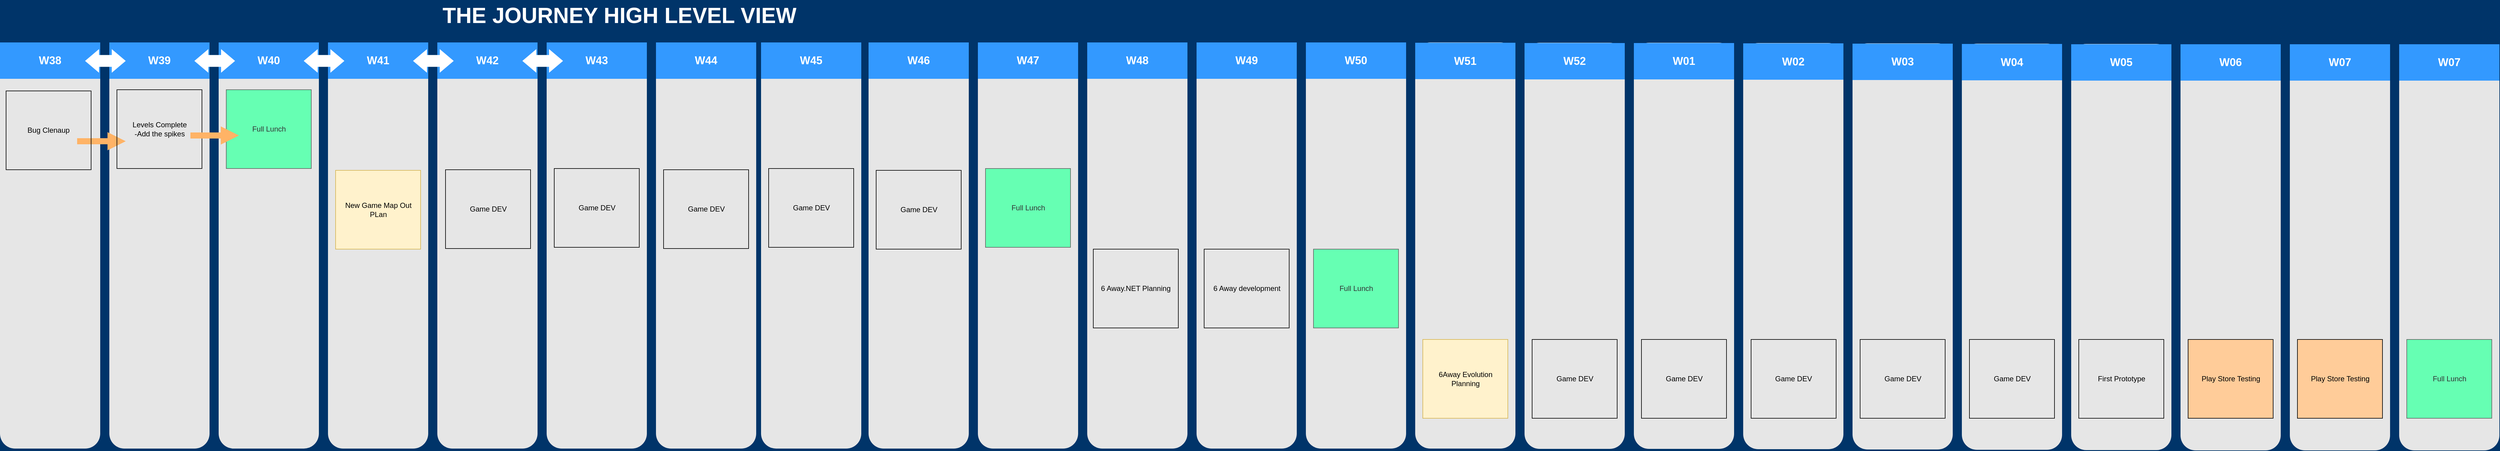 <mxfile version="20.3.2" type="github">
  <diagram id="6a731a19-8d31-9384-78a2-239565b7b9f0" name="Page-1">
    <mxGraphModel dx="1038" dy="571" grid="1" gridSize="10" guides="1" tooltips="1" connect="1" arrows="1" fold="1" page="1" pageScale="1" pageWidth="1169" pageHeight="827" background="#003469" math="0" shadow="0">
      <root>
        <mxCell id="0" />
        <mxCell id="1" parent="0" />
        <mxCell id="-AsEMjzGTClLhq3RKt_I-2134" value="" style="rounded=1;whiteSpace=wrap;html=1;dashed=1;strokeColor=none;strokeWidth=2;fillColor=#E6E6E6;fontFamily=Verdana;fontSize=12;fontColor=#00BEF2" parent="1" vertex="1">
          <mxGeometry x="3630" y="123" width="165" height="670" as="geometry" />
        </mxCell>
        <mxCell id="-AsEMjzGTClLhq3RKt_I-2102" value="" style="rounded=1;whiteSpace=wrap;html=1;dashed=1;strokeColor=none;strokeWidth=2;fillColor=#E6E6E6;fontFamily=Verdana;fontSize=12;fontColor=#00BEF2" parent="1" vertex="1">
          <mxGeometry x="2550" y="120.5" width="165" height="670" as="geometry" />
        </mxCell>
        <mxCell id="-AsEMjzGTClLhq3RKt_I-2098" value="" style="rounded=1;whiteSpace=wrap;html=1;dashed=1;strokeColor=none;strokeWidth=2;fillColor=#E6E6E6;fontFamily=Verdana;fontSize=12;fontColor=#00BEF2" parent="1" vertex="1">
          <mxGeometry x="2190" y="120" width="165" height="670" as="geometry" />
        </mxCell>
        <mxCell id="-AsEMjzGTClLhq3RKt_I-2096" value="" style="rounded=1;whiteSpace=wrap;html=1;dashed=1;strokeColor=none;strokeWidth=2;fillColor=#E6E6E6;fontFamily=Verdana;fontSize=12;fontColor=#00BEF2" parent="1" vertex="1">
          <mxGeometry x="2010" y="120" width="165" height="670" as="geometry" />
        </mxCell>
        <mxCell id="-AsEMjzGTClLhq3RKt_I-2094" value="" style="rounded=1;whiteSpace=wrap;html=1;dashed=1;strokeColor=none;strokeWidth=2;fillColor=#E6E6E6;fontFamily=Verdana;fontSize=12;fontColor=#00BEF2" parent="1" vertex="1">
          <mxGeometry x="1830" y="120" width="165" height="670" as="geometry" />
        </mxCell>
        <mxCell id="-AsEMjzGTClLhq3RKt_I-2092" value="" style="rounded=1;whiteSpace=wrap;html=1;dashed=1;strokeColor=none;strokeWidth=2;fillColor=#E6E6E6;fontFamily=Verdana;fontSize=12;fontColor=#00BEF2" parent="1" vertex="1">
          <mxGeometry x="1650" y="120" width="165" height="670" as="geometry" />
        </mxCell>
        <mxCell id="-AsEMjzGTClLhq3RKt_I-2090" value="" style="rounded=1;whiteSpace=wrap;html=1;dashed=1;strokeColor=none;strokeWidth=2;fillColor=#E6E6E6;fontFamily=Verdana;fontSize=12;fontColor=#00BEF2" parent="1" vertex="1">
          <mxGeometry x="1470" y="120" width="165" height="670" as="geometry" />
        </mxCell>
        <mxCell id="2019" value="" style="rounded=1;whiteSpace=wrap;html=1;dashed=1;strokeColor=none;strokeWidth=2;fillColor=#E6E6E6;fontFamily=Verdana;fontSize=12;fontColor=#00BEF2" parent="1" vertex="1">
          <mxGeometry x="40" y="120" width="165" height="670" as="geometry" />
        </mxCell>
        <mxCell id="2020" value="" style="rounded=1;whiteSpace=wrap;html=1;dashed=1;strokeColor=none;strokeWidth=2;fillColor=#E6E6E6;fontFamily=Verdana;fontSize=12;fontColor=#00BEF2" parent="1" vertex="1">
          <mxGeometry x="220" y="120" width="165" height="670" as="geometry" />
        </mxCell>
        <mxCell id="2021" value="" style="rounded=1;whiteSpace=wrap;html=1;dashed=1;strokeColor=none;strokeWidth=2;fillColor=#E6E6E6;fontFamily=Verdana;fontSize=12;fontColor=#00BEF2" parent="1" vertex="1">
          <mxGeometry x="400" y="120" width="165" height="670" as="geometry" />
        </mxCell>
        <mxCell id="2022" value="" style="rounded=1;whiteSpace=wrap;html=1;dashed=1;strokeColor=none;strokeWidth=2;fillColor=#E6E6E6;fontFamily=Verdana;fontSize=12;fontColor=#00BEF2" parent="1" vertex="1">
          <mxGeometry x="580" y="120" width="165" height="670" as="geometry" />
        </mxCell>
        <mxCell id="2023" value="" style="rounded=1;whiteSpace=wrap;html=1;dashed=1;strokeColor=none;strokeWidth=2;fillColor=#E6E6E6;fontFamily=Verdana;fontSize=12;fontColor=#00BEF2" parent="1" vertex="1">
          <mxGeometry x="760" y="120" width="165" height="670" as="geometry" />
        </mxCell>
        <mxCell id="2024" value="" style="rounded=1;whiteSpace=wrap;html=1;dashed=1;strokeColor=none;strokeWidth=2;fillColor=#E6E6E6;fontFamily=Verdana;fontSize=12;fontColor=#00BEF2" parent="1" vertex="1">
          <mxGeometry x="940" y="120" width="165" height="670" as="geometry" />
        </mxCell>
        <mxCell id="2025" value="W38" style="whiteSpace=wrap;html=1;dashed=1;strokeColor=none;strokeWidth=2;fillColor=#3399FF;fontFamily=Helvetica;fontSize=18;fontColor=#FFFFFF;fontStyle=1" parent="1" vertex="1">
          <mxGeometry x="40" y="120" width="165" height="60" as="geometry" />
        </mxCell>
        <mxCell id="2026" value="W39" style="whiteSpace=wrap;html=1;dashed=1;strokeColor=none;strokeWidth=2;fillColor=#3399FF;fontFamily=Helvetica;fontSize=18;fontColor=#FFFFFF;fontStyle=1" parent="1" vertex="1">
          <mxGeometry x="220" y="120" width="165" height="60" as="geometry" />
        </mxCell>
        <mxCell id="2027" value="W40" style="whiteSpace=wrap;html=1;dashed=1;strokeColor=none;strokeWidth=2;fillColor=#3399FF;fontFamily=Helvetica;fontSize=18;fontColor=#FFFFFF;fontStyle=1" parent="1" vertex="1">
          <mxGeometry x="400" y="120" width="165" height="60" as="geometry" />
        </mxCell>
        <mxCell id="2028" value="W41" style="whiteSpace=wrap;html=1;dashed=1;strokeColor=none;strokeWidth=2;fillColor=#3399FF;fontFamily=Helvetica;fontSize=18;fontColor=#FFFFFF;fontStyle=1" parent="1" vertex="1">
          <mxGeometry x="580" y="120" width="165" height="60" as="geometry" />
        </mxCell>
        <mxCell id="2029" value="W42" style="whiteSpace=wrap;html=1;dashed=1;strokeColor=none;strokeWidth=2;fillColor=#3399FF;fontFamily=Helvetica;fontSize=18;fontColor=#FFFFFF;fontStyle=1" parent="1" vertex="1">
          <mxGeometry x="760" y="120" width="165" height="60" as="geometry" />
        </mxCell>
        <mxCell id="2030" value="W43" style="whiteSpace=wrap;html=1;dashed=1;strokeColor=none;strokeWidth=2;fillColor=#3399FF;fontFamily=Helvetica;fontSize=18;fontColor=#FFFFFF;fontStyle=1" parent="1" vertex="1">
          <mxGeometry x="940" y="120" width="165" height="60" as="geometry" />
        </mxCell>
        <mxCell id="2031" value="" style="shape=mxgraph.arrows.two_way_arrow_horizontal;html=1;verticalLabelPosition=bottom;verticalAlign=top;strokeWidth=2;strokeColor=none;dashed=1;fillColor=#FFFFFF;fontFamily=Verdana;fontSize=12;fontColor=#00BEF2" parent="1" vertex="1">
          <mxGeometry x="180" y="131" width="67" height="39" as="geometry" />
        </mxCell>
        <mxCell id="2032" value="" style="shape=mxgraph.arrows.two_way_arrow_horizontal;html=1;verticalLabelPosition=bottom;verticalAlign=top;strokeWidth=2;strokeColor=none;dashed=1;fillColor=#FFFFFF;fontFamily=Verdana;fontSize=12;fontColor=#00BEF2" parent="1" vertex="1">
          <mxGeometry x="360" y="131" width="67" height="39" as="geometry" />
        </mxCell>
        <mxCell id="2033" value="" style="shape=mxgraph.arrows.two_way_arrow_horizontal;html=1;verticalLabelPosition=bottom;verticalAlign=top;strokeWidth=2;strokeColor=none;dashed=1;fillColor=#FFFFFF;fontFamily=Verdana;fontSize=12;fontColor=#00BEF2" parent="1" vertex="1">
          <mxGeometry x="540" y="131" width="67" height="39" as="geometry" />
        </mxCell>
        <mxCell id="2034" value="" style="shape=mxgraph.arrows.two_way_arrow_horizontal;html=1;verticalLabelPosition=bottom;verticalAlign=top;strokeWidth=2;strokeColor=none;dashed=1;fillColor=#FFFFFF;fontFamily=Verdana;fontSize=12;fontColor=#00BEF2" parent="1" vertex="1">
          <mxGeometry x="720" y="131" width="67" height="39" as="geometry" />
        </mxCell>
        <mxCell id="2035" value="" style="shape=mxgraph.arrows.two_way_arrow_horizontal;html=1;verticalLabelPosition=bottom;verticalAlign=top;strokeWidth=2;strokeColor=none;dashed=1;fillColor=#FFFFFF;fontFamily=Verdana;fontSize=12;fontColor=#00BEF2" parent="1" vertex="1">
          <mxGeometry x="900" y="131" width="67" height="39" as="geometry" />
        </mxCell>
        <mxCell id="2047" value="THE JOURNEY HIGH LEVEL VIEW" style="text;html=1;strokeColor=none;fillColor=none;align=center;verticalAlign=middle;whiteSpace=wrap;overflow=hidden;dashed=1;fontSize=36;fontColor=#FFFFFF;fontFamily=Helvetica;fontStyle=1" parent="1" vertex="1">
          <mxGeometry x="530" y="50" width="1060" height="50" as="geometry" />
        </mxCell>
        <mxCell id="2075" value="" style="arrow;html=1;endArrow=block;endFill=1;strokeColor=none;strokeWidth=4;fontFamily=Helvetica;fontSize=36;fontColor=#FFB366;fillColor=#FFB366;" parent="1" edge="1">
          <mxGeometry width="100" height="100" relative="1" as="geometry">
            <mxPoint x="167" y="283" as="sourcePoint" />
            <mxPoint x="247" y="283" as="targetPoint" />
          </mxGeometry>
        </mxCell>
        <mxCell id="-AsEMjzGTClLhq3RKt_I-2086" value="" style="rounded=1;whiteSpace=wrap;html=1;dashed=1;strokeColor=none;strokeWidth=2;fillColor=#E6E6E6;fontFamily=Verdana;fontSize=12;fontColor=#00BEF2" parent="1" vertex="1">
          <mxGeometry x="1120" y="120" width="165" height="670" as="geometry" />
        </mxCell>
        <mxCell id="-AsEMjzGTClLhq3RKt_I-2085" value="W44" style="whiteSpace=wrap;html=1;dashed=1;strokeColor=none;strokeWidth=2;fillColor=#3399FF;fontFamily=Helvetica;fontSize=18;fontColor=#FFFFFF;fontStyle=1" parent="1" vertex="1">
          <mxGeometry x="1120" y="120" width="165" height="60" as="geometry" />
        </mxCell>
        <mxCell id="-AsEMjzGTClLhq3RKt_I-2088" value="" style="rounded=1;whiteSpace=wrap;html=1;dashed=1;strokeColor=none;strokeWidth=2;fillColor=#E6E6E6;fontFamily=Verdana;fontSize=12;fontColor=#00BEF2" parent="1" vertex="1">
          <mxGeometry x="1293" y="120" width="165" height="670" as="geometry" />
        </mxCell>
        <mxCell id="-AsEMjzGTClLhq3RKt_I-2087" value="W45" style="whiteSpace=wrap;html=1;dashed=1;strokeColor=none;strokeWidth=2;fillColor=#3399FF;fontFamily=Helvetica;fontSize=18;fontColor=#FFFFFF;fontStyle=1" parent="1" vertex="1">
          <mxGeometry x="1293" y="120" width="165" height="60" as="geometry" />
        </mxCell>
        <mxCell id="-AsEMjzGTClLhq3RKt_I-2089" value="W46" style="whiteSpace=wrap;html=1;dashed=1;strokeColor=none;strokeWidth=2;fillColor=#3399FF;fontFamily=Helvetica;fontSize=18;fontColor=#FFFFFF;fontStyle=1" parent="1" vertex="1">
          <mxGeometry x="1470" y="120" width="165" height="60" as="geometry" />
        </mxCell>
        <mxCell id="-AsEMjzGTClLhq3RKt_I-2091" value="W47" style="whiteSpace=wrap;html=1;dashed=1;strokeColor=none;strokeWidth=2;fillColor=#3399FF;fontFamily=Helvetica;fontSize=18;fontColor=#FFFFFF;fontStyle=1" parent="1" vertex="1">
          <mxGeometry x="1650" y="120" width="165" height="60" as="geometry" />
        </mxCell>
        <mxCell id="-AsEMjzGTClLhq3RKt_I-2093" value="W48" style="whiteSpace=wrap;html=1;dashed=1;strokeColor=none;strokeWidth=2;fillColor=#3399FF;fontFamily=Helvetica;fontSize=18;fontColor=#FFFFFF;fontStyle=1" parent="1" vertex="1">
          <mxGeometry x="1830" y="120" width="165" height="60" as="geometry" />
        </mxCell>
        <mxCell id="-AsEMjzGTClLhq3RKt_I-2095" value="W49" style="whiteSpace=wrap;html=1;dashed=1;strokeColor=none;strokeWidth=2;fillColor=#3399FF;fontFamily=Helvetica;fontSize=18;fontColor=#FFFFFF;fontStyle=1" parent="1" vertex="1">
          <mxGeometry x="2010" y="120" width="165" height="60" as="geometry" />
        </mxCell>
        <mxCell id="-AsEMjzGTClLhq3RKt_I-2099" value="" style="rounded=1;whiteSpace=wrap;html=1;dashed=1;strokeColor=none;strokeWidth=2;fillColor=#E6E6E6;fontFamily=Verdana;fontSize=12;fontColor=#00BEF2" parent="1" vertex="1">
          <mxGeometry x="2370" y="120" width="165" height="670" as="geometry" />
        </mxCell>
        <mxCell id="-AsEMjzGTClLhq3RKt_I-2097" value="W51" style="whiteSpace=wrap;html=1;dashed=1;strokeColor=none;strokeWidth=2;fillColor=#3399FF;fontFamily=Helvetica;fontSize=18;fontColor=#FFFFFF;fontStyle=1" parent="1" vertex="1">
          <mxGeometry x="2370" y="120.5" width="165" height="60" as="geometry" />
        </mxCell>
        <mxCell id="-AsEMjzGTClLhq3RKt_I-2100" value="W50" style="whiteSpace=wrap;html=1;dashed=1;strokeColor=none;strokeWidth=2;fillColor=#3399FF;fontFamily=Helvetica;fontSize=18;fontColor=#FFFFFF;fontStyle=1" parent="1" vertex="1">
          <mxGeometry x="2190" y="120" width="165" height="60" as="geometry" />
        </mxCell>
        <mxCell id="-AsEMjzGTClLhq3RKt_I-2101" value="W52" style="whiteSpace=wrap;html=1;dashed=1;strokeColor=none;strokeWidth=2;fillColor=#3399FF;fontFamily=Helvetica;fontSize=18;fontColor=#FFFFFF;fontStyle=1" parent="1" vertex="1">
          <mxGeometry x="2550" y="121" width="165" height="60" as="geometry" />
        </mxCell>
        <mxCell id="-AsEMjzGTClLhq3RKt_I-2104" value="Bug Clenaup" style="text;html=1;strokeColor=default;fillColor=none;align=center;verticalAlign=middle;whiteSpace=wrap;rounded=0;" parent="1" vertex="1">
          <mxGeometry x="50" y="200" width="140" height="130" as="geometry" />
        </mxCell>
        <mxCell id="-AsEMjzGTClLhq3RKt_I-2105" value="Levels Complete&lt;br&gt;-Add the spikes" style="text;html=1;strokeColor=default;fillColor=none;align=center;verticalAlign=middle;whiteSpace=wrap;rounded=0;" parent="1" vertex="1">
          <mxGeometry x="232.5" y="198" width="140" height="130" as="geometry" />
        </mxCell>
        <mxCell id="-AsEMjzGTClLhq3RKt_I-2106" value="Full Lunch" style="text;html=1;strokeColor=#666666;fillColor=#66FFB3;align=center;verticalAlign=middle;whiteSpace=wrap;rounded=0;fontColor=#333333;" parent="1" vertex="1">
          <mxGeometry x="412.5" y="198" width="140" height="130" as="geometry" />
        </mxCell>
        <mxCell id="2076" value="" style="arrow;html=1;endArrow=block;endFill=1;strokeColor=none;strokeWidth=4;fontFamily=Helvetica;fontSize=36;fontColor=#FFB366;fillColor=#FFB366;opacity=100" parent="1" edge="1">
          <mxGeometry width="100" height="100" relative="1" as="geometry">
            <mxPoint x="353.5" y="273.46" as="sourcePoint" />
            <mxPoint x="433.5" y="273.46" as="targetPoint" />
          </mxGeometry>
        </mxCell>
        <mxCell id="-AsEMjzGTClLhq3RKt_I-2107" value="New Game Map Out PLan" style="text;html=1;strokeColor=#d6b656;fillColor=#fff2cc;align=center;verticalAlign=middle;whiteSpace=wrap;rounded=0;" parent="1" vertex="1">
          <mxGeometry x="592.5" y="331" width="140" height="130" as="geometry" />
        </mxCell>
        <mxCell id="-AsEMjzGTClLhq3RKt_I-2108" value="Game DEV" style="text;html=1;strokeColor=default;fillColor=none;align=center;verticalAlign=middle;whiteSpace=wrap;rounded=0;" parent="1" vertex="1">
          <mxGeometry x="773.5" y="330" width="140" height="130" as="geometry" />
        </mxCell>
        <mxCell id="-AsEMjzGTClLhq3RKt_I-2109" value="Game DEV" style="text;html=1;strokeColor=default;fillColor=none;align=center;verticalAlign=middle;whiteSpace=wrap;rounded=0;" parent="1" vertex="1">
          <mxGeometry x="952.5" y="328" width="140" height="130" as="geometry" />
        </mxCell>
        <mxCell id="-AsEMjzGTClLhq3RKt_I-2110" value="Game DEV" style="text;html=1;strokeColor=default;fillColor=none;align=center;verticalAlign=middle;whiteSpace=wrap;rounded=0;" parent="1" vertex="1">
          <mxGeometry x="1132.5" y="330" width="140" height="130" as="geometry" />
        </mxCell>
        <mxCell id="-AsEMjzGTClLhq3RKt_I-2111" value="Game DEV" style="text;html=1;strokeColor=default;fillColor=none;align=center;verticalAlign=middle;whiteSpace=wrap;rounded=0;" parent="1" vertex="1">
          <mxGeometry x="1305.5" y="328" width="140" height="130" as="geometry" />
        </mxCell>
        <mxCell id="-AsEMjzGTClLhq3RKt_I-2112" value="6 Away.NET Planning" style="text;html=1;strokeColor=default;fillColor=none;align=center;verticalAlign=middle;whiteSpace=wrap;rounded=0;" parent="1" vertex="1">
          <mxGeometry x="1840" y="461" width="140" height="130" as="geometry" />
        </mxCell>
        <mxCell id="-AsEMjzGTClLhq3RKt_I-2113" value="Play Store Testing" style="text;html=1;strokeColor=default;fillColor=#FFCC99;align=center;verticalAlign=middle;whiteSpace=wrap;rounded=0;" parent="1" vertex="1">
          <mxGeometry x="3642.5" y="610" width="140" height="130" as="geometry" />
        </mxCell>
        <mxCell id="-AsEMjzGTClLhq3RKt_I-2114" value="Full Lunch" style="text;html=1;strokeColor=#666666;fillColor=#66FFB3;align=center;verticalAlign=middle;whiteSpace=wrap;rounded=0;fontColor=#333333;" parent="1" vertex="1">
          <mxGeometry x="1662.5" y="328" width="140" height="130" as="geometry" />
        </mxCell>
        <mxCell id="-AsEMjzGTClLhq3RKt_I-2115" value="6 Away development" style="text;html=1;strokeColor=default;fillColor=none;align=center;verticalAlign=middle;whiteSpace=wrap;rounded=0;" parent="1" vertex="1">
          <mxGeometry x="2022.5" y="461" width="140" height="130" as="geometry" />
        </mxCell>
        <mxCell id="-AsEMjzGTClLhq3RKt_I-2116" value="Full Lunch" style="text;html=1;strokeColor=#666666;fillColor=#66FFB3;align=center;verticalAlign=middle;whiteSpace=wrap;rounded=0;fontColor=#333333;" parent="1" vertex="1">
          <mxGeometry x="2202.5" y="461" width="140" height="130" as="geometry" />
        </mxCell>
        <mxCell id="-AsEMjzGTClLhq3RKt_I-2118" value="" style="rounded=1;whiteSpace=wrap;html=1;dashed=1;strokeColor=none;strokeWidth=2;fillColor=#E6E6E6;fontFamily=Verdana;fontSize=12;fontColor=#00BEF2" parent="1" vertex="1">
          <mxGeometry x="2730" y="120.5" width="165" height="670" as="geometry" />
        </mxCell>
        <mxCell id="-AsEMjzGTClLhq3RKt_I-2117" value="W01" style="whiteSpace=wrap;html=1;dashed=1;strokeColor=none;strokeWidth=2;fillColor=#3399FF;fontFamily=Helvetica;fontSize=18;fontColor=#FFFFFF;fontStyle=1" parent="1" vertex="1">
          <mxGeometry x="2730" y="121" width="165" height="60" as="geometry" />
        </mxCell>
        <mxCell id="-AsEMjzGTClLhq3RKt_I-2120" value="" style="rounded=1;whiteSpace=wrap;html=1;dashed=1;strokeColor=none;strokeWidth=2;fillColor=#E6E6E6;fontFamily=Verdana;fontSize=12;fontColor=#00BEF2" parent="1" vertex="1">
          <mxGeometry x="2910" y="121" width="165" height="670" as="geometry" />
        </mxCell>
        <mxCell id="-AsEMjzGTClLhq3RKt_I-2119" value="W02" style="whiteSpace=wrap;html=1;dashed=1;strokeColor=none;strokeWidth=2;fillColor=#3399FF;fontFamily=Helvetica;fontSize=18;fontColor=#FFFFFF;fontStyle=1" parent="1" vertex="1">
          <mxGeometry x="2910" y="121.5" width="165" height="60" as="geometry" />
        </mxCell>
        <mxCell id="-AsEMjzGTClLhq3RKt_I-2122" value="" style="rounded=1;whiteSpace=wrap;html=1;dashed=1;strokeColor=none;strokeWidth=2;fillColor=#E6E6E6;fontFamily=Verdana;fontSize=12;fontColor=#00BEF2" parent="1" vertex="1">
          <mxGeometry x="3090" y="121.5" width="165" height="670" as="geometry" />
        </mxCell>
        <mxCell id="-AsEMjzGTClLhq3RKt_I-2121" value="W03" style="whiteSpace=wrap;html=1;dashed=1;strokeColor=none;strokeWidth=2;fillColor=#3399FF;fontFamily=Helvetica;fontSize=18;fontColor=#FFFFFF;fontStyle=1" parent="1" vertex="1">
          <mxGeometry x="3090" y="122" width="165" height="60" as="geometry" />
        </mxCell>
        <mxCell id="-AsEMjzGTClLhq3RKt_I-2124" value="" style="rounded=1;whiteSpace=wrap;html=1;dashed=1;strokeColor=none;strokeWidth=2;fillColor=#E6E6E6;fontFamily=Verdana;fontSize=12;fontColor=#00BEF2" parent="1" vertex="1">
          <mxGeometry x="3270" y="122" width="165" height="670" as="geometry" />
        </mxCell>
        <mxCell id="-AsEMjzGTClLhq3RKt_I-2123" value="W04" style="whiteSpace=wrap;html=1;dashed=1;strokeColor=none;strokeWidth=2;fillColor=#3399FF;fontFamily=Helvetica;fontSize=18;fontColor=#FFFFFF;fontStyle=1" parent="1" vertex="1">
          <mxGeometry x="3270" y="122.5" width="165" height="60" as="geometry" />
        </mxCell>
        <mxCell id="-AsEMjzGTClLhq3RKt_I-2125" value="6Away Evolution Planning" style="text;html=1;strokeColor=#d6b656;fillColor=#fff2cc;align=center;verticalAlign=middle;whiteSpace=wrap;rounded=0;" parent="1" vertex="1">
          <mxGeometry x="2382.5" y="610" width="140" height="130" as="geometry" />
        </mxCell>
        <mxCell id="-AsEMjzGTClLhq3RKt_I-2126" value="Game DEV" style="text;html=1;strokeColor=default;fillColor=none;align=center;verticalAlign=middle;whiteSpace=wrap;rounded=0;" parent="1" vertex="1">
          <mxGeometry x="2562.5" y="610" width="140" height="130" as="geometry" />
        </mxCell>
        <mxCell id="-AsEMjzGTClLhq3RKt_I-2127" value="Game DEV" style="text;html=1;strokeColor=default;fillColor=none;align=center;verticalAlign=middle;whiteSpace=wrap;rounded=0;" parent="1" vertex="1">
          <mxGeometry x="2742.5" y="610" width="140" height="130" as="geometry" />
        </mxCell>
        <mxCell id="-AsEMjzGTClLhq3RKt_I-2128" value="Game DEV" style="text;html=1;strokeColor=default;fillColor=none;align=center;verticalAlign=middle;whiteSpace=wrap;rounded=0;" parent="1" vertex="1">
          <mxGeometry x="2923" y="610" width="140" height="130" as="geometry" />
        </mxCell>
        <mxCell id="-AsEMjzGTClLhq3RKt_I-2129" value="Game DEV" style="text;html=1;strokeColor=default;fillColor=none;align=center;verticalAlign=middle;whiteSpace=wrap;rounded=0;" parent="1" vertex="1">
          <mxGeometry x="3102.5" y="610" width="140" height="130" as="geometry" />
        </mxCell>
        <mxCell id="-AsEMjzGTClLhq3RKt_I-2130" value="Game DEV" style="text;html=1;strokeColor=default;fillColor=none;align=center;verticalAlign=middle;whiteSpace=wrap;rounded=0;" parent="1" vertex="1">
          <mxGeometry x="3282.5" y="610" width="140" height="130" as="geometry" />
        </mxCell>
        <mxCell id="-AsEMjzGTClLhq3RKt_I-2132" value="" style="rounded=1;whiteSpace=wrap;html=1;dashed=1;strokeColor=none;strokeWidth=2;fillColor=#E6E6E6;fontFamily=Verdana;fontSize=12;fontColor=#00BEF2" parent="1" vertex="1">
          <mxGeometry x="3450" y="122.5" width="165" height="670" as="geometry" />
        </mxCell>
        <mxCell id="-AsEMjzGTClLhq3RKt_I-2131" value="W05" style="whiteSpace=wrap;html=1;dashed=1;strokeColor=none;strokeWidth=2;fillColor=#3399FF;fontFamily=Helvetica;fontSize=18;fontColor=#FFFFFF;fontStyle=1" parent="1" vertex="1">
          <mxGeometry x="3450" y="123" width="165" height="60" as="geometry" />
        </mxCell>
        <mxCell id="-AsEMjzGTClLhq3RKt_I-2133" value="First Prototype" style="text;html=1;strokeColor=default;fillColor=none;align=center;verticalAlign=middle;whiteSpace=wrap;rounded=0;" parent="1" vertex="1">
          <mxGeometry x="3462.5" y="610" width="140" height="130" as="geometry" />
        </mxCell>
        <mxCell id="-AsEMjzGTClLhq3RKt_I-2135" value="W06" style="whiteSpace=wrap;html=1;dashed=1;strokeColor=none;strokeWidth=2;fillColor=#3399FF;fontFamily=Helvetica;fontSize=18;fontColor=#FFFFFF;fontStyle=1" parent="1" vertex="1">
          <mxGeometry x="3630" y="123" width="165" height="60" as="geometry" />
        </mxCell>
        <mxCell id="-AsEMjzGTClLhq3RKt_I-2136" value="W06" style="whiteSpace=wrap;html=1;dashed=1;strokeColor=none;strokeWidth=2;fillColor=#3399FF;fontFamily=Helvetica;fontSize=18;fontColor=#FFFFFF;fontStyle=1" parent="1" vertex="1">
          <mxGeometry x="3810" y="123" width="165" height="60" as="geometry" />
        </mxCell>
        <mxCell id="-AsEMjzGTClLhq3RKt_I-2137" value="" style="rounded=1;whiteSpace=wrap;html=1;dashed=1;strokeColor=none;strokeWidth=2;fillColor=#E6E6E6;fontFamily=Verdana;fontSize=12;fontColor=#00BEF2" parent="1" vertex="1">
          <mxGeometry x="3810" y="123" width="165" height="670" as="geometry" />
        </mxCell>
        <mxCell id="-AsEMjzGTClLhq3RKt_I-2138" value="W07" style="whiteSpace=wrap;html=1;dashed=1;strokeColor=none;strokeWidth=2;fillColor=#3399FF;fontFamily=Helvetica;fontSize=18;fontColor=#FFFFFF;fontStyle=1" parent="1" vertex="1">
          <mxGeometry x="3810" y="123" width="165" height="60" as="geometry" />
        </mxCell>
        <mxCell id="-AsEMjzGTClLhq3RKt_I-2139" value="Play Store Testing" style="text;html=1;strokeColor=default;fillColor=#FFCC99;align=center;verticalAlign=middle;whiteSpace=wrap;rounded=0;" parent="1" vertex="1">
          <mxGeometry x="3822.5" y="610" width="140" height="130" as="geometry" />
        </mxCell>
        <mxCell id="-AsEMjzGTClLhq3RKt_I-2140" value="" style="rounded=1;whiteSpace=wrap;html=1;dashed=1;strokeColor=none;strokeWidth=2;fillColor=#E6E6E6;fontFamily=Verdana;fontSize=12;fontColor=#00BEF2" parent="1" vertex="1">
          <mxGeometry x="3990" y="123" width="165" height="670" as="geometry" />
        </mxCell>
        <mxCell id="-AsEMjzGTClLhq3RKt_I-2141" value="W07" style="whiteSpace=wrap;html=1;dashed=1;strokeColor=none;strokeWidth=2;fillColor=#3399FF;fontFamily=Helvetica;fontSize=18;fontColor=#FFFFFF;fontStyle=1" parent="1" vertex="1">
          <mxGeometry x="3990" y="123" width="165" height="60" as="geometry" />
        </mxCell>
        <mxCell id="-AsEMjzGTClLhq3RKt_I-2142" value="Full Lunch" style="text;html=1;strokeColor=#666666;fillColor=#66FFB3;align=center;verticalAlign=middle;whiteSpace=wrap;rounded=0;fontColor=#333333;" parent="1" vertex="1">
          <mxGeometry x="4002.5" y="610" width="140" height="130" as="geometry" />
        </mxCell>
        <mxCell id="atMQB4m9rtUPAIJ2uezL-2076" value="Game DEV" style="text;html=1;strokeColor=default;fillColor=none;align=center;verticalAlign=middle;whiteSpace=wrap;rounded=0;" vertex="1" parent="1">
          <mxGeometry x="1482.5" y="331" width="140" height="130" as="geometry" />
        </mxCell>
      </root>
    </mxGraphModel>
  </diagram>
</mxfile>
